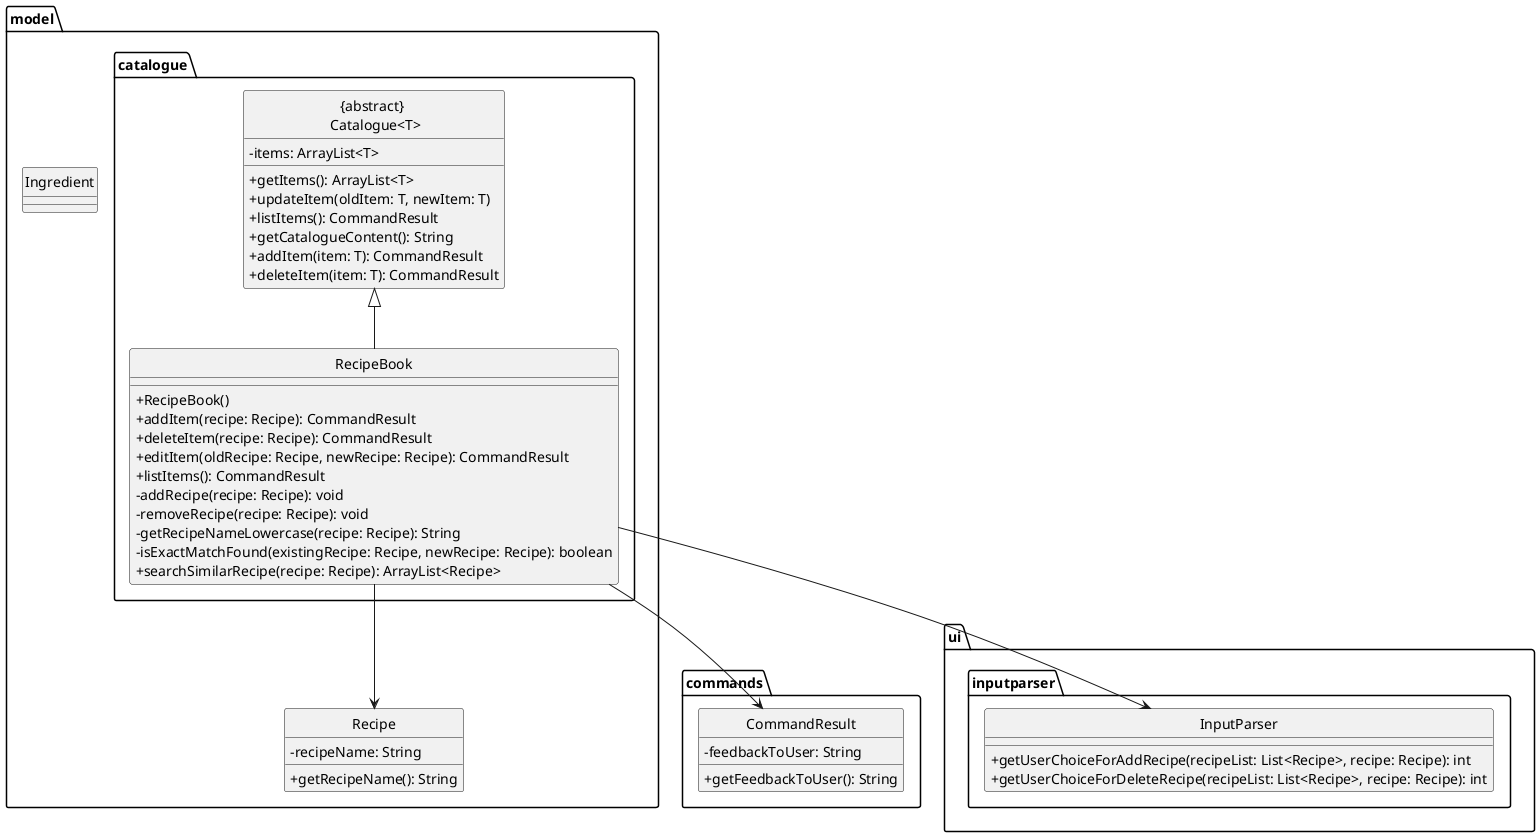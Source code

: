 @startuml
hide circle
skinparam classAttributeIconSize 0

package model.catalogue {

    class "{abstract} \n Catalogue<T>" {
        - items: ArrayList<T>
        + getItems(): ArrayList<T>
        + updateItem(oldItem: T, newItem: T)
        + listItems(): CommandResult
        + getCatalogueContent(): String
        + addItem(item: T): CommandResult
        + deleteItem(item: T): CommandResult
    }

    class RecipeBook {
        + RecipeBook()
        + addItem(recipe: Recipe): CommandResult
        + deleteItem(recipe: Recipe): CommandResult
        + editItem(oldRecipe: Recipe, newRecipe: Recipe): CommandResult
        + listItems(): CommandResult
        - addRecipe(recipe: Recipe): void
        - removeRecipe(recipe: Recipe): void
        - getRecipeNameLowercase(recipe: Recipe): String
        - isExactMatchFound(existingRecipe: Recipe, newRecipe: Recipe): boolean
        + searchSimilarRecipe(recipe: Recipe): ArrayList<Recipe>
    }

    "{abstract} \n Catalogue<T>" <|-- RecipeBook
}

package model {
    class Recipe {
        - recipeName: String
        + getRecipeName(): String
    }

    class Ingredient
}

package commands {
    class CommandResult {
        - feedbackToUser: String
        + getFeedbackToUser(): String
    }
}

package ui.inputparser {
    class InputParser {
        + getUserChoiceForAddRecipe(recipeList: List<Recipe>, recipe: Recipe): int
        + getUserChoiceForDeleteRecipe(recipeList: List<Recipe>, recipe: Recipe): int
    }
}

RecipeBook --> Recipe
RecipeBook --> CommandResult
RecipeBook --> InputParser

@enduml